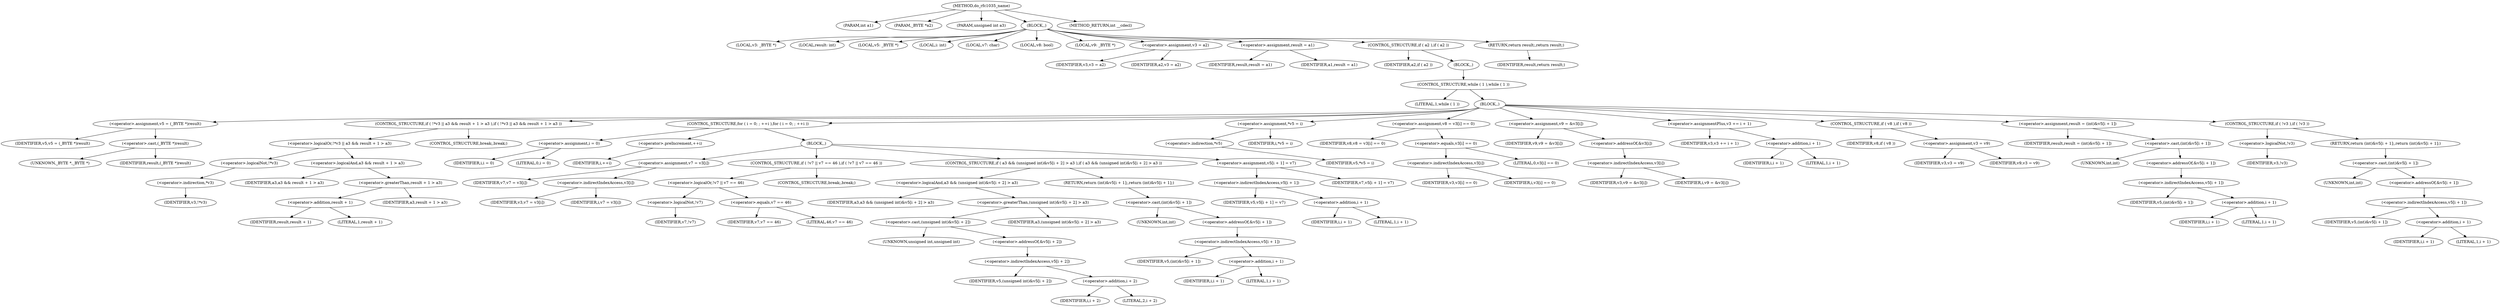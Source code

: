digraph do_rfc1035_name {  
"1000108" [label = "(METHOD,do_rfc1035_name)" ]
"1000109" [label = "(PARAM,int a1)" ]
"1000110" [label = "(PARAM,_BYTE *a2)" ]
"1000111" [label = "(PARAM,unsigned int a3)" ]
"1000112" [label = "(BLOCK,,)" ]
"1000113" [label = "(LOCAL,v3: _BYTE *)" ]
"1000114" [label = "(LOCAL,result: int)" ]
"1000115" [label = "(LOCAL,v5: _BYTE *)" ]
"1000116" [label = "(LOCAL,i: int)" ]
"1000117" [label = "(LOCAL,v7: char)" ]
"1000118" [label = "(LOCAL,v8: bool)" ]
"1000119" [label = "(LOCAL,v9: _BYTE *)" ]
"1000120" [label = "(<operator>.assignment,v3 = a2)" ]
"1000121" [label = "(IDENTIFIER,v3,v3 = a2)" ]
"1000122" [label = "(IDENTIFIER,a2,v3 = a2)" ]
"1000123" [label = "(<operator>.assignment,result = a1)" ]
"1000124" [label = "(IDENTIFIER,result,result = a1)" ]
"1000125" [label = "(IDENTIFIER,a1,result = a1)" ]
"1000126" [label = "(CONTROL_STRUCTURE,if ( a2 ),if ( a2 ))" ]
"1000127" [label = "(IDENTIFIER,a2,if ( a2 ))" ]
"1000128" [label = "(BLOCK,,)" ]
"1000129" [label = "(CONTROL_STRUCTURE,while ( 1 ),while ( 1 ))" ]
"1000130" [label = "(LITERAL,1,while ( 1 ))" ]
"1000131" [label = "(BLOCK,,)" ]
"1000132" [label = "(<operator>.assignment,v5 = (_BYTE *)result)" ]
"1000133" [label = "(IDENTIFIER,v5,v5 = (_BYTE *)result)" ]
"1000134" [label = "(<operator>.cast,(_BYTE *)result)" ]
"1000135" [label = "(UNKNOWN,_BYTE *,_BYTE *)" ]
"1000136" [label = "(IDENTIFIER,result,(_BYTE *)result)" ]
"1000137" [label = "(CONTROL_STRUCTURE,if ( !*v3 || a3 && result + 1 > a3 ),if ( !*v3 || a3 && result + 1 > a3 ))" ]
"1000138" [label = "(<operator>.logicalOr,!*v3 || a3 && result + 1 > a3)" ]
"1000139" [label = "(<operator>.logicalNot,!*v3)" ]
"1000140" [label = "(<operator>.indirection,*v3)" ]
"1000141" [label = "(IDENTIFIER,v3,!*v3)" ]
"1000142" [label = "(<operator>.logicalAnd,a3 && result + 1 > a3)" ]
"1000143" [label = "(IDENTIFIER,a3,a3 && result + 1 > a3)" ]
"1000144" [label = "(<operator>.greaterThan,result + 1 > a3)" ]
"1000145" [label = "(<operator>.addition,result + 1)" ]
"1000146" [label = "(IDENTIFIER,result,result + 1)" ]
"1000147" [label = "(LITERAL,1,result + 1)" ]
"1000148" [label = "(IDENTIFIER,a3,result + 1 > a3)" ]
"1000149" [label = "(CONTROL_STRUCTURE,break;,break;)" ]
"1000150" [label = "(CONTROL_STRUCTURE,for ( i = 0; ; ++i ),for ( i = 0; ; ++i ))" ]
"1000151" [label = "(<operator>.assignment,i = 0)" ]
"1000152" [label = "(IDENTIFIER,i,i = 0)" ]
"1000153" [label = "(LITERAL,0,i = 0)" ]
"1000154" [label = "(<operator>.preIncrement,++i)" ]
"1000155" [label = "(IDENTIFIER,i,++i)" ]
"1000156" [label = "(BLOCK,,)" ]
"1000157" [label = "(<operator>.assignment,v7 = v3[i])" ]
"1000158" [label = "(IDENTIFIER,v7,v7 = v3[i])" ]
"1000159" [label = "(<operator>.indirectIndexAccess,v3[i])" ]
"1000160" [label = "(IDENTIFIER,v3,v7 = v3[i])" ]
"1000161" [label = "(IDENTIFIER,i,v7 = v3[i])" ]
"1000162" [label = "(CONTROL_STRUCTURE,if ( !v7 || v7 == 46 ),if ( !v7 || v7 == 46 ))" ]
"1000163" [label = "(<operator>.logicalOr,!v7 || v7 == 46)" ]
"1000164" [label = "(<operator>.logicalNot,!v7)" ]
"1000165" [label = "(IDENTIFIER,v7,!v7)" ]
"1000166" [label = "(<operator>.equals,v7 == 46)" ]
"1000167" [label = "(IDENTIFIER,v7,v7 == 46)" ]
"1000168" [label = "(LITERAL,46,v7 == 46)" ]
"1000169" [label = "(CONTROL_STRUCTURE,break;,break;)" ]
"1000170" [label = "(CONTROL_STRUCTURE,if ( a3 && (unsigned int)&v5[i + 2] > a3 ),if ( a3 && (unsigned int)&v5[i + 2] > a3 ))" ]
"1000171" [label = "(<operator>.logicalAnd,a3 && (unsigned int)&v5[i + 2] > a3)" ]
"1000172" [label = "(IDENTIFIER,a3,a3 && (unsigned int)&v5[i + 2] > a3)" ]
"1000173" [label = "(<operator>.greaterThan,(unsigned int)&v5[i + 2] > a3)" ]
"1000174" [label = "(<operator>.cast,(unsigned int)&v5[i + 2])" ]
"1000175" [label = "(UNKNOWN,unsigned int,unsigned int)" ]
"1000176" [label = "(<operator>.addressOf,&v5[i + 2])" ]
"1000177" [label = "(<operator>.indirectIndexAccess,v5[i + 2])" ]
"1000178" [label = "(IDENTIFIER,v5,(unsigned int)&v5[i + 2])" ]
"1000179" [label = "(<operator>.addition,i + 2)" ]
"1000180" [label = "(IDENTIFIER,i,i + 2)" ]
"1000181" [label = "(LITERAL,2,i + 2)" ]
"1000182" [label = "(IDENTIFIER,a3,(unsigned int)&v5[i + 2] > a3)" ]
"1000183" [label = "(RETURN,return (int)&v5[i + 1];,return (int)&v5[i + 1];)" ]
"1000184" [label = "(<operator>.cast,(int)&v5[i + 1])" ]
"1000185" [label = "(UNKNOWN,int,int)" ]
"1000186" [label = "(<operator>.addressOf,&v5[i + 1])" ]
"1000187" [label = "(<operator>.indirectIndexAccess,v5[i + 1])" ]
"1000188" [label = "(IDENTIFIER,v5,(int)&v5[i + 1])" ]
"1000189" [label = "(<operator>.addition,i + 1)" ]
"1000190" [label = "(IDENTIFIER,i,i + 1)" ]
"1000191" [label = "(LITERAL,1,i + 1)" ]
"1000192" [label = "(<operator>.assignment,v5[i + 1] = v7)" ]
"1000193" [label = "(<operator>.indirectIndexAccess,v5[i + 1])" ]
"1000194" [label = "(IDENTIFIER,v5,v5[i + 1] = v7)" ]
"1000195" [label = "(<operator>.addition,i + 1)" ]
"1000196" [label = "(IDENTIFIER,i,i + 1)" ]
"1000197" [label = "(LITERAL,1,i + 1)" ]
"1000198" [label = "(IDENTIFIER,v7,v5[i + 1] = v7)" ]
"1000199" [label = "(<operator>.assignment,*v5 = i)" ]
"1000200" [label = "(<operator>.indirection,*v5)" ]
"1000201" [label = "(IDENTIFIER,v5,*v5 = i)" ]
"1000202" [label = "(IDENTIFIER,i,*v5 = i)" ]
"1000203" [label = "(<operator>.assignment,v8 = v3[i] == 0)" ]
"1000204" [label = "(IDENTIFIER,v8,v8 = v3[i] == 0)" ]
"1000205" [label = "(<operator>.equals,v3[i] == 0)" ]
"1000206" [label = "(<operator>.indirectIndexAccess,v3[i])" ]
"1000207" [label = "(IDENTIFIER,v3,v3[i] == 0)" ]
"1000208" [label = "(IDENTIFIER,i,v3[i] == 0)" ]
"1000209" [label = "(LITERAL,0,v3[i] == 0)" ]
"1000210" [label = "(<operator>.assignment,v9 = &v3[i])" ]
"1000211" [label = "(IDENTIFIER,v9,v9 = &v3[i])" ]
"1000212" [label = "(<operator>.addressOf,&v3[i])" ]
"1000213" [label = "(<operator>.indirectIndexAccess,v3[i])" ]
"1000214" [label = "(IDENTIFIER,v3,v9 = &v3[i])" ]
"1000215" [label = "(IDENTIFIER,i,v9 = &v3[i])" ]
"1000216" [label = "(<operator>.assignmentPlus,v3 += i + 1)" ]
"1000217" [label = "(IDENTIFIER,v3,v3 += i + 1)" ]
"1000218" [label = "(<operator>.addition,i + 1)" ]
"1000219" [label = "(IDENTIFIER,i,i + 1)" ]
"1000220" [label = "(LITERAL,1,i + 1)" ]
"1000221" [label = "(CONTROL_STRUCTURE,if ( v8 ),if ( v8 ))" ]
"1000222" [label = "(IDENTIFIER,v8,if ( v8 ))" ]
"1000223" [label = "(<operator>.assignment,v3 = v9)" ]
"1000224" [label = "(IDENTIFIER,v3,v3 = v9)" ]
"1000225" [label = "(IDENTIFIER,v9,v3 = v9)" ]
"1000226" [label = "(<operator>.assignment,result = (int)&v5[i + 1])" ]
"1000227" [label = "(IDENTIFIER,result,result = (int)&v5[i + 1])" ]
"1000228" [label = "(<operator>.cast,(int)&v5[i + 1])" ]
"1000229" [label = "(UNKNOWN,int,int)" ]
"1000230" [label = "(<operator>.addressOf,&v5[i + 1])" ]
"1000231" [label = "(<operator>.indirectIndexAccess,v5[i + 1])" ]
"1000232" [label = "(IDENTIFIER,v5,(int)&v5[i + 1])" ]
"1000233" [label = "(<operator>.addition,i + 1)" ]
"1000234" [label = "(IDENTIFIER,i,i + 1)" ]
"1000235" [label = "(LITERAL,1,i + 1)" ]
"1000236" [label = "(CONTROL_STRUCTURE,if ( !v3 ),if ( !v3 ))" ]
"1000237" [label = "(<operator>.logicalNot,!v3)" ]
"1000238" [label = "(IDENTIFIER,v3,!v3)" ]
"1000239" [label = "(RETURN,return (int)&v5[i + 1];,return (int)&v5[i + 1];)" ]
"1000240" [label = "(<operator>.cast,(int)&v5[i + 1])" ]
"1000241" [label = "(UNKNOWN,int,int)" ]
"1000242" [label = "(<operator>.addressOf,&v5[i + 1])" ]
"1000243" [label = "(<operator>.indirectIndexAccess,v5[i + 1])" ]
"1000244" [label = "(IDENTIFIER,v5,(int)&v5[i + 1])" ]
"1000245" [label = "(<operator>.addition,i + 1)" ]
"1000246" [label = "(IDENTIFIER,i,i + 1)" ]
"1000247" [label = "(LITERAL,1,i + 1)" ]
"1000248" [label = "(RETURN,return result;,return result;)" ]
"1000249" [label = "(IDENTIFIER,result,return result;)" ]
"1000250" [label = "(METHOD_RETURN,int __cdecl)" ]
  "1000108" -> "1000109" 
  "1000108" -> "1000110" 
  "1000108" -> "1000111" 
  "1000108" -> "1000112" 
  "1000108" -> "1000250" 
  "1000112" -> "1000113" 
  "1000112" -> "1000114" 
  "1000112" -> "1000115" 
  "1000112" -> "1000116" 
  "1000112" -> "1000117" 
  "1000112" -> "1000118" 
  "1000112" -> "1000119" 
  "1000112" -> "1000120" 
  "1000112" -> "1000123" 
  "1000112" -> "1000126" 
  "1000112" -> "1000248" 
  "1000120" -> "1000121" 
  "1000120" -> "1000122" 
  "1000123" -> "1000124" 
  "1000123" -> "1000125" 
  "1000126" -> "1000127" 
  "1000126" -> "1000128" 
  "1000128" -> "1000129" 
  "1000129" -> "1000130" 
  "1000129" -> "1000131" 
  "1000131" -> "1000132" 
  "1000131" -> "1000137" 
  "1000131" -> "1000150" 
  "1000131" -> "1000199" 
  "1000131" -> "1000203" 
  "1000131" -> "1000210" 
  "1000131" -> "1000216" 
  "1000131" -> "1000221" 
  "1000131" -> "1000226" 
  "1000131" -> "1000236" 
  "1000132" -> "1000133" 
  "1000132" -> "1000134" 
  "1000134" -> "1000135" 
  "1000134" -> "1000136" 
  "1000137" -> "1000138" 
  "1000137" -> "1000149" 
  "1000138" -> "1000139" 
  "1000138" -> "1000142" 
  "1000139" -> "1000140" 
  "1000140" -> "1000141" 
  "1000142" -> "1000143" 
  "1000142" -> "1000144" 
  "1000144" -> "1000145" 
  "1000144" -> "1000148" 
  "1000145" -> "1000146" 
  "1000145" -> "1000147" 
  "1000150" -> "1000151" 
  "1000150" -> "1000154" 
  "1000150" -> "1000156" 
  "1000151" -> "1000152" 
  "1000151" -> "1000153" 
  "1000154" -> "1000155" 
  "1000156" -> "1000157" 
  "1000156" -> "1000162" 
  "1000156" -> "1000170" 
  "1000156" -> "1000192" 
  "1000157" -> "1000158" 
  "1000157" -> "1000159" 
  "1000159" -> "1000160" 
  "1000159" -> "1000161" 
  "1000162" -> "1000163" 
  "1000162" -> "1000169" 
  "1000163" -> "1000164" 
  "1000163" -> "1000166" 
  "1000164" -> "1000165" 
  "1000166" -> "1000167" 
  "1000166" -> "1000168" 
  "1000170" -> "1000171" 
  "1000170" -> "1000183" 
  "1000171" -> "1000172" 
  "1000171" -> "1000173" 
  "1000173" -> "1000174" 
  "1000173" -> "1000182" 
  "1000174" -> "1000175" 
  "1000174" -> "1000176" 
  "1000176" -> "1000177" 
  "1000177" -> "1000178" 
  "1000177" -> "1000179" 
  "1000179" -> "1000180" 
  "1000179" -> "1000181" 
  "1000183" -> "1000184" 
  "1000184" -> "1000185" 
  "1000184" -> "1000186" 
  "1000186" -> "1000187" 
  "1000187" -> "1000188" 
  "1000187" -> "1000189" 
  "1000189" -> "1000190" 
  "1000189" -> "1000191" 
  "1000192" -> "1000193" 
  "1000192" -> "1000198" 
  "1000193" -> "1000194" 
  "1000193" -> "1000195" 
  "1000195" -> "1000196" 
  "1000195" -> "1000197" 
  "1000199" -> "1000200" 
  "1000199" -> "1000202" 
  "1000200" -> "1000201" 
  "1000203" -> "1000204" 
  "1000203" -> "1000205" 
  "1000205" -> "1000206" 
  "1000205" -> "1000209" 
  "1000206" -> "1000207" 
  "1000206" -> "1000208" 
  "1000210" -> "1000211" 
  "1000210" -> "1000212" 
  "1000212" -> "1000213" 
  "1000213" -> "1000214" 
  "1000213" -> "1000215" 
  "1000216" -> "1000217" 
  "1000216" -> "1000218" 
  "1000218" -> "1000219" 
  "1000218" -> "1000220" 
  "1000221" -> "1000222" 
  "1000221" -> "1000223" 
  "1000223" -> "1000224" 
  "1000223" -> "1000225" 
  "1000226" -> "1000227" 
  "1000226" -> "1000228" 
  "1000228" -> "1000229" 
  "1000228" -> "1000230" 
  "1000230" -> "1000231" 
  "1000231" -> "1000232" 
  "1000231" -> "1000233" 
  "1000233" -> "1000234" 
  "1000233" -> "1000235" 
  "1000236" -> "1000237" 
  "1000236" -> "1000239" 
  "1000237" -> "1000238" 
  "1000239" -> "1000240" 
  "1000240" -> "1000241" 
  "1000240" -> "1000242" 
  "1000242" -> "1000243" 
  "1000243" -> "1000244" 
  "1000243" -> "1000245" 
  "1000245" -> "1000246" 
  "1000245" -> "1000247" 
  "1000248" -> "1000249" 
}
